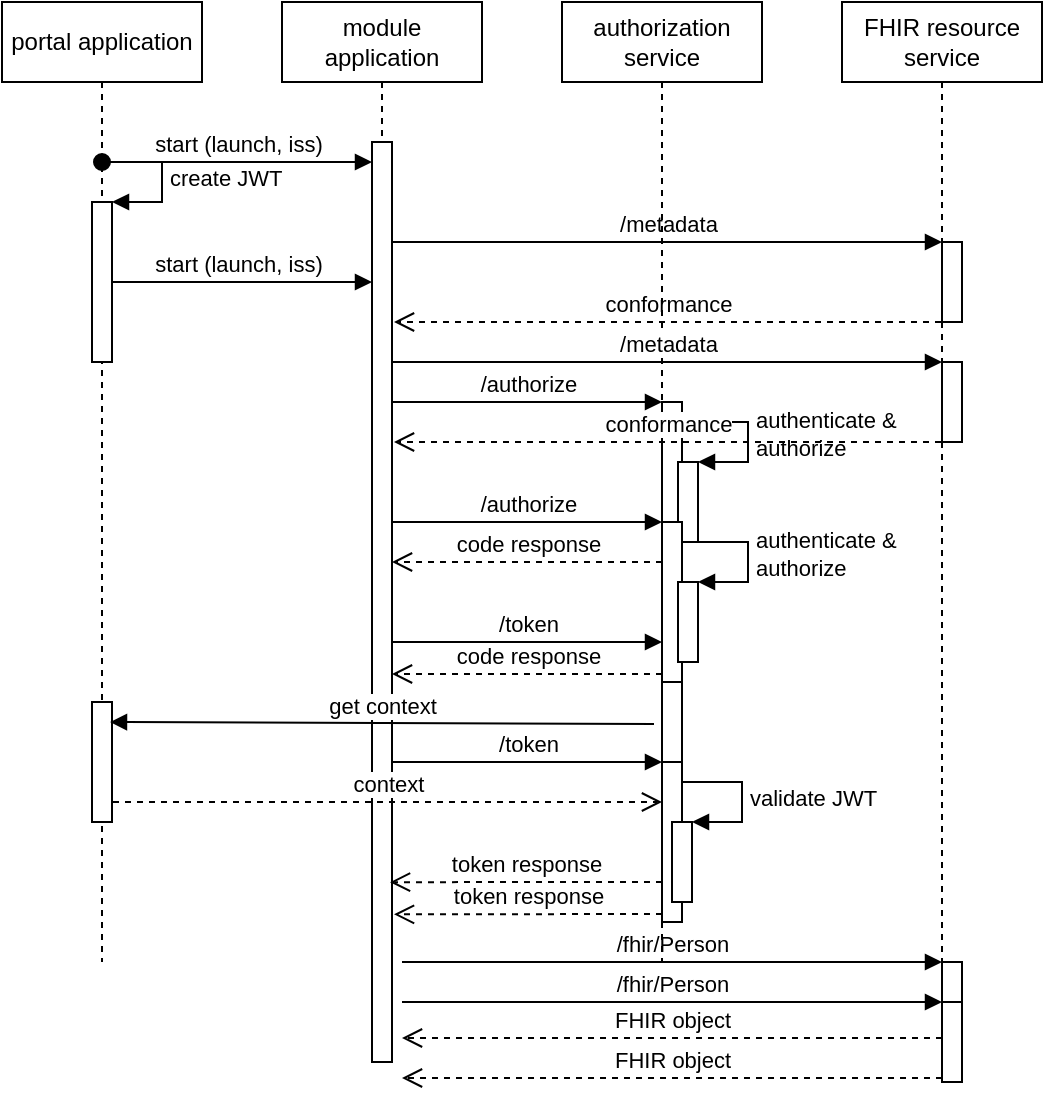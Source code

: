 <mxfile version="14.9.8" type="gitlab">
  <diagram id="VGXvJIXOLv8DUKHeHt5N" name="Page-1">
    <mxGraphModel dx="946" dy="589" grid="1" gridSize="10" guides="1" tooltips="1" connect="1" arrows="1" fold="1" page="1" pageScale="1" pageWidth="827" pageHeight="1169" math="0" shadow="0">
      <root>
        <mxCell id="0" />
        <mxCell id="1" parent="0" />
        <mxCell id="-XDd9_b0Rb5PniTTwB9Y-1" value="module application" style="shape=umlLifeline;perimeter=lifelinePerimeter;whiteSpace=wrap;html=1;container=1;collapsible=0;recursiveResize=0;outlineConnect=0;" vertex="1" parent="1">
          <mxGeometry x="180" y="40" width="100" height="530" as="geometry" />
        </mxCell>
        <mxCell id="-XDd9_b0Rb5PniTTwB9Y-2" value="" style="html=1;points=[];perimeter=orthogonalPerimeter;" vertex="1" parent="-XDd9_b0Rb5PniTTwB9Y-1">
          <mxGeometry x="45" y="70" width="10" height="460" as="geometry" />
        </mxCell>
        <mxCell id="-XDd9_b0Rb5PniTTwB9Y-3" value="portal application" style="shape=umlLifeline;perimeter=lifelinePerimeter;whiteSpace=wrap;html=1;container=1;collapsible=0;recursiveResize=0;outlineConnect=0;" vertex="1" parent="1">
          <mxGeometry x="40" y="40" width="100" height="480" as="geometry" />
        </mxCell>
        <mxCell id="-XDd9_b0Rb5PniTTwB9Y-4" value="authorization service" style="shape=umlLifeline;perimeter=lifelinePerimeter;whiteSpace=wrap;html=1;container=1;collapsible=0;recursiveResize=0;outlineConnect=0;" vertex="1" parent="1">
          <mxGeometry x="320" y="40" width="100" height="480" as="geometry" />
        </mxCell>
        <mxCell id="-XDd9_b0Rb5PniTTwB9Y-5" value="FHIR resource service" style="shape=umlLifeline;perimeter=lifelinePerimeter;whiteSpace=wrap;html=1;container=1;collapsible=0;recursiveResize=0;outlineConnect=0;" vertex="1" parent="1">
          <mxGeometry x="460" y="40" width="100" height="480" as="geometry" />
        </mxCell>
        <mxCell id="-XDd9_b0Rb5PniTTwB9Y-6" value="start (launch, iss)" style="html=1;verticalAlign=bottom;startArrow=oval;endArrow=block;startSize=8;" edge="1" parent="1" source="-XDd9_b0Rb5PniTTwB9Y-3" target="-XDd9_b0Rb5PniTTwB9Y-2">
          <mxGeometry relative="1" as="geometry">
            <mxPoint x="165" y="170" as="sourcePoint" />
            <Array as="points">
              <mxPoint x="180" y="120" />
            </Array>
          </mxGeometry>
        </mxCell>
        <mxCell id="-XDd9_b0Rb5PniTTwB9Y-7" value="" style="html=1;points=[];perimeter=orthogonalPerimeter;" vertex="1" parent="1">
          <mxGeometry x="510" y="160" width="10" height="40" as="geometry" />
        </mxCell>
        <mxCell id="-XDd9_b0Rb5PniTTwB9Y-8" value="/metadata" style="html=1;verticalAlign=bottom;endArrow=block;entryX=0;entryY=0;" edge="1" parent="1" source="-XDd9_b0Rb5PniTTwB9Y-2" target="-XDd9_b0Rb5PniTTwB9Y-7">
          <mxGeometry relative="1" as="geometry">
            <mxPoint x="440" y="160" as="sourcePoint" />
          </mxGeometry>
        </mxCell>
        <mxCell id="-XDd9_b0Rb5PniTTwB9Y-9" value="conformance" style="html=1;verticalAlign=bottom;endArrow=open;dashed=1;endSize=8;" edge="1" parent="1" source="-XDd9_b0Rb5PniTTwB9Y-5">
          <mxGeometry relative="1" as="geometry">
            <mxPoint x="236" y="200" as="targetPoint" />
            <Array as="points">
              <mxPoint x="450" y="200" />
            </Array>
          </mxGeometry>
        </mxCell>
        <mxCell id="-XDd9_b0Rb5PniTTwB9Y-10" value="" style="html=1;points=[];perimeter=orthogonalPerimeter;" vertex="1" parent="1">
          <mxGeometry x="370" y="240" width="10" height="80" as="geometry" />
        </mxCell>
        <mxCell id="-XDd9_b0Rb5PniTTwB9Y-11" value="/authorize" style="html=1;verticalAlign=bottom;endArrow=block;entryX=0;entryY=0;" edge="1" parent="1" source="-XDd9_b0Rb5PniTTwB9Y-2" target="-XDd9_b0Rb5PniTTwB9Y-10">
          <mxGeometry relative="1" as="geometry">
            <mxPoint x="300" y="240" as="sourcePoint" />
          </mxGeometry>
        </mxCell>
        <mxCell id="-XDd9_b0Rb5PniTTwB9Y-12" value="code response" style="html=1;verticalAlign=bottom;endArrow=open;dashed=1;endSize=8;exitX=0;exitY=0.95;" edge="1" parent="1">
          <mxGeometry relative="1" as="geometry">
            <mxPoint x="235" y="320" as="targetPoint" />
            <mxPoint x="370" y="320" as="sourcePoint" />
          </mxGeometry>
        </mxCell>
        <mxCell id="-XDd9_b0Rb5PniTTwB9Y-13" value="" style="html=1;points=[];perimeter=orthogonalPerimeter;" vertex="1" parent="1">
          <mxGeometry x="378" y="270" width="10" height="40" as="geometry" />
        </mxCell>
        <mxCell id="-XDd9_b0Rb5PniTTwB9Y-14" value="authenticate &amp;amp; &lt;br&gt;authorize" style="edgeStyle=orthogonalEdgeStyle;html=1;align=left;spacingLeft=2;endArrow=block;rounded=0;entryX=1;entryY=0;" edge="1" parent="1" target="-XDd9_b0Rb5PniTTwB9Y-13">
          <mxGeometry relative="1" as="geometry">
            <mxPoint x="380" y="250" as="sourcePoint" />
            <Array as="points">
              <mxPoint x="413" y="250" />
            </Array>
          </mxGeometry>
        </mxCell>
        <mxCell id="-XDd9_b0Rb5PniTTwB9Y-15" value="" style="html=1;points=[];perimeter=orthogonalPerimeter;" vertex="1" parent="1">
          <mxGeometry x="370" y="360" width="10" height="120" as="geometry" />
        </mxCell>
        <mxCell id="-XDd9_b0Rb5PniTTwB9Y-16" value="/token" style="html=1;verticalAlign=bottom;endArrow=block;entryX=0;entryY=0;" edge="1" parent="1" target="-XDd9_b0Rb5PniTTwB9Y-15">
          <mxGeometry relative="1" as="geometry">
            <mxPoint x="235" y="360" as="sourcePoint" />
          </mxGeometry>
        </mxCell>
        <mxCell id="-XDd9_b0Rb5PniTTwB9Y-17" value="token response" style="html=1;verticalAlign=bottom;endArrow=open;dashed=1;endSize=8;exitX=0;exitY=0.95;entryX=0.9;entryY=0.888;entryDx=0;entryDy=0;entryPerimeter=0;" edge="1" parent="1">
          <mxGeometry relative="1" as="geometry">
            <mxPoint x="234" y="480.08" as="targetPoint" />
            <mxPoint x="370" y="480" as="sourcePoint" />
          </mxGeometry>
        </mxCell>
        <mxCell id="-XDd9_b0Rb5PniTTwB9Y-18" value="" style="html=1;points=[];perimeter=orthogonalPerimeter;" vertex="1" parent="1">
          <mxGeometry x="510" y="520" width="10" height="40" as="geometry" />
        </mxCell>
        <mxCell id="-XDd9_b0Rb5PniTTwB9Y-19" value="/fhir/Person" style="html=1;verticalAlign=bottom;endArrow=block;entryX=0;entryY=0;exitX=1.5;exitY=0.805;exitDx=0;exitDy=0;exitPerimeter=0;" edge="1" parent="1" target="-XDd9_b0Rb5PniTTwB9Y-18">
          <mxGeometry relative="1" as="geometry">
            <mxPoint x="240" y="520.05" as="sourcePoint" />
          </mxGeometry>
        </mxCell>
        <mxCell id="-XDd9_b0Rb5PniTTwB9Y-20" value="FHIR object" style="html=1;verticalAlign=bottom;endArrow=open;dashed=1;endSize=8;exitX=0;exitY=0.95;" edge="1" parent="1" source="-XDd9_b0Rb5PniTTwB9Y-18">
          <mxGeometry relative="1" as="geometry">
            <mxPoint x="240" y="558" as="targetPoint" />
          </mxGeometry>
        </mxCell>
        <mxCell id="-XDd9_b0Rb5PniTTwB9Y-23" value="" style="html=1;points=[];perimeter=orthogonalPerimeter;" vertex="1" parent="1">
          <mxGeometry x="85" y="390" width="10" height="60" as="geometry" />
        </mxCell>
        <mxCell id="-XDd9_b0Rb5PniTTwB9Y-24" value="get context" style="html=1;verticalAlign=bottom;endArrow=block;exitX=-0.4;exitY=0.342;exitDx=0;exitDy=0;exitPerimeter=0;entryX=0.9;entryY=0.167;entryDx=0;entryDy=0;entryPerimeter=0;" edge="1" target="-XDd9_b0Rb5PniTTwB9Y-23" parent="1" source="-XDd9_b0Rb5PniTTwB9Y-15">
          <mxGeometry relative="1" as="geometry">
            <mxPoint x="20" y="365" as="sourcePoint" />
            <mxPoint x="100" y="400" as="targetPoint" />
          </mxGeometry>
        </mxCell>
        <mxCell id="-XDd9_b0Rb5PniTTwB9Y-25" value="context" style="html=1;verticalAlign=bottom;endArrow=open;dashed=1;endSize=8;" edge="1" parent="1">
          <mxGeometry relative="1" as="geometry">
            <mxPoint x="370" y="440" as="targetPoint" />
            <mxPoint x="95.5" y="440" as="sourcePoint" />
            <Array as="points">
              <mxPoint x="160.5" y="440" />
            </Array>
          </mxGeometry>
        </mxCell>
        <mxCell id="-XDd9_b0Rb5PniTTwB9Y-26" value="portal application" style="shape=umlLifeline;perimeter=lifelinePerimeter;whiteSpace=wrap;html=1;container=1;collapsible=0;recursiveResize=0;outlineConnect=0;" vertex="1" parent="1">
          <mxGeometry x="40" y="40" width="100" height="300" as="geometry" />
        </mxCell>
        <mxCell id="-XDd9_b0Rb5PniTTwB9Y-27" value="authorization service" style="shape=umlLifeline;perimeter=lifelinePerimeter;whiteSpace=wrap;html=1;container=1;collapsible=0;recursiveResize=0;outlineConnect=0;" vertex="1" parent="1">
          <mxGeometry x="320" y="40" width="100" height="480" as="geometry" />
        </mxCell>
        <mxCell id="-XDd9_b0Rb5PniTTwB9Y-28" value="FHIR resource service" style="shape=umlLifeline;perimeter=lifelinePerimeter;whiteSpace=wrap;html=1;container=1;collapsible=0;recursiveResize=0;outlineConnect=0;" vertex="1" parent="1">
          <mxGeometry x="460" y="40" width="100" height="480" as="geometry" />
        </mxCell>
        <mxCell id="-XDd9_b0Rb5PniTTwB9Y-29" value="start (launch, iss)" style="html=1;verticalAlign=bottom;startArrow=oval;endArrow=block;startSize=8;" edge="1" parent="1">
          <mxGeometry relative="1" as="geometry">
            <mxPoint x="89.5" y="180" as="sourcePoint" />
            <Array as="points">
              <mxPoint x="180" y="180" />
            </Array>
            <mxPoint x="225" y="180" as="targetPoint" />
          </mxGeometry>
        </mxCell>
        <mxCell id="-XDd9_b0Rb5PniTTwB9Y-30" value="" style="html=1;points=[];perimeter=orthogonalPerimeter;" vertex="1" parent="1">
          <mxGeometry x="510" y="220" width="10" height="40" as="geometry" />
        </mxCell>
        <mxCell id="-XDd9_b0Rb5PniTTwB9Y-31" value="/metadata" style="html=1;verticalAlign=bottom;endArrow=block;entryX=0;entryY=0;" edge="1" parent="1" target="-XDd9_b0Rb5PniTTwB9Y-30">
          <mxGeometry relative="1" as="geometry">
            <mxPoint x="235" y="220" as="sourcePoint" />
          </mxGeometry>
        </mxCell>
        <mxCell id="-XDd9_b0Rb5PniTTwB9Y-32" value="conformance" style="html=1;verticalAlign=bottom;endArrow=open;dashed=1;endSize=8;" edge="1" parent="1">
          <mxGeometry relative="1" as="geometry">
            <mxPoint x="236" y="260" as="targetPoint" />
            <Array as="points">
              <mxPoint x="450" y="260" />
            </Array>
            <mxPoint x="509.5" y="260" as="sourcePoint" />
          </mxGeometry>
        </mxCell>
        <mxCell id="-XDd9_b0Rb5PniTTwB9Y-33" value="" style="html=1;points=[];perimeter=orthogonalPerimeter;" vertex="1" parent="1">
          <mxGeometry x="370" y="300" width="10" height="80" as="geometry" />
        </mxCell>
        <mxCell id="-XDd9_b0Rb5PniTTwB9Y-34" value="/authorize" style="html=1;verticalAlign=bottom;endArrow=block;entryX=0;entryY=0;" edge="1" parent="1" target="-XDd9_b0Rb5PniTTwB9Y-33">
          <mxGeometry relative="1" as="geometry">
            <mxPoint x="235" y="300" as="sourcePoint" />
          </mxGeometry>
        </mxCell>
        <mxCell id="-XDd9_b0Rb5PniTTwB9Y-35" value="code response" style="html=1;verticalAlign=bottom;endArrow=open;dashed=1;endSize=8;exitX=0;exitY=0.95;" edge="1" parent="1" source="-XDd9_b0Rb5PniTTwB9Y-33">
          <mxGeometry relative="1" as="geometry">
            <mxPoint x="235" y="376" as="targetPoint" />
          </mxGeometry>
        </mxCell>
        <mxCell id="-XDd9_b0Rb5PniTTwB9Y-36" value="" style="html=1;points=[];perimeter=orthogonalPerimeter;" vertex="1" parent="1">
          <mxGeometry x="378" y="330" width="10" height="40" as="geometry" />
        </mxCell>
        <mxCell id="-XDd9_b0Rb5PniTTwB9Y-37" value="authenticate &amp;amp; &lt;br&gt;authorize" style="edgeStyle=orthogonalEdgeStyle;html=1;align=left;spacingLeft=2;endArrow=block;rounded=0;entryX=1;entryY=0;" edge="1" parent="1" target="-XDd9_b0Rb5PniTTwB9Y-36">
          <mxGeometry relative="1" as="geometry">
            <mxPoint x="380" y="310" as="sourcePoint" />
            <Array as="points">
              <mxPoint x="413" y="310" />
            </Array>
          </mxGeometry>
        </mxCell>
        <mxCell id="-XDd9_b0Rb5PniTTwB9Y-38" value="" style="html=1;points=[];perimeter=orthogonalPerimeter;" vertex="1" parent="1">
          <mxGeometry x="370" y="420" width="10" height="80" as="geometry" />
        </mxCell>
        <mxCell id="-XDd9_b0Rb5PniTTwB9Y-39" value="/token" style="html=1;verticalAlign=bottom;endArrow=block;entryX=0;entryY=0;" edge="1" parent="1" target="-XDd9_b0Rb5PniTTwB9Y-38">
          <mxGeometry relative="1" as="geometry">
            <mxPoint x="235" y="420" as="sourcePoint" />
          </mxGeometry>
        </mxCell>
        <mxCell id="-XDd9_b0Rb5PniTTwB9Y-40" value="token response" style="html=1;verticalAlign=bottom;endArrow=open;dashed=1;endSize=8;exitX=0;exitY=0.95;entryX=1.1;entryY=0.764;entryDx=0;entryDy=0;entryPerimeter=0;" edge="1" parent="1" source="-XDd9_b0Rb5PniTTwB9Y-38">
          <mxGeometry relative="1" as="geometry">
            <mxPoint x="236" y="496.16" as="targetPoint" />
          </mxGeometry>
        </mxCell>
        <mxCell id="-XDd9_b0Rb5PniTTwB9Y-41" value="" style="html=1;points=[];perimeter=orthogonalPerimeter;" vertex="1" parent="1">
          <mxGeometry x="510" y="540" width="10" height="40" as="geometry" />
        </mxCell>
        <mxCell id="-XDd9_b0Rb5PniTTwB9Y-42" value="/fhir/Person" style="html=1;verticalAlign=bottom;endArrow=block;entryX=0;entryY=0;exitX=1.5;exitY=0.805;exitDx=0;exitDy=0;exitPerimeter=0;" edge="1" parent="1" target="-XDd9_b0Rb5PniTTwB9Y-41">
          <mxGeometry relative="1" as="geometry">
            <mxPoint x="240" y="540.05" as="sourcePoint" />
          </mxGeometry>
        </mxCell>
        <mxCell id="-XDd9_b0Rb5PniTTwB9Y-43" value="FHIR object" style="html=1;verticalAlign=bottom;endArrow=open;dashed=1;endSize=8;exitX=0;exitY=0.95;" edge="1" parent="1" source="-XDd9_b0Rb5PniTTwB9Y-41">
          <mxGeometry relative="1" as="geometry">
            <mxPoint x="240" y="578" as="targetPoint" />
          </mxGeometry>
        </mxCell>
        <mxCell id="-XDd9_b0Rb5PniTTwB9Y-44" value="" style="html=1;points=[];perimeter=orthogonalPerimeter;" vertex="1" parent="1">
          <mxGeometry x="85" y="140" width="10" height="80" as="geometry" />
        </mxCell>
        <mxCell id="-XDd9_b0Rb5PniTTwB9Y-45" value="create JWT" style="edgeStyle=orthogonalEdgeStyle;html=1;align=left;spacingLeft=2;endArrow=block;rounded=0;entryX=1;entryY=0;" edge="1" parent="1" target="-XDd9_b0Rb5PniTTwB9Y-44">
          <mxGeometry relative="1" as="geometry">
            <mxPoint x="90" y="120" as="sourcePoint" />
            <Array as="points">
              <mxPoint x="120" y="120" />
            </Array>
          </mxGeometry>
        </mxCell>
        <mxCell id="-XDd9_b0Rb5PniTTwB9Y-46" value="" style="html=1;points=[];perimeter=orthogonalPerimeter;" vertex="1" parent="1">
          <mxGeometry x="375" y="450" width="10" height="40" as="geometry" />
        </mxCell>
        <mxCell id="-XDd9_b0Rb5PniTTwB9Y-47" value="validate JWT" style="edgeStyle=orthogonalEdgeStyle;html=1;align=left;spacingLeft=2;endArrow=block;rounded=0;entryX=1;entryY=0;" edge="1" parent="1" target="-XDd9_b0Rb5PniTTwB9Y-46">
          <mxGeometry relative="1" as="geometry">
            <mxPoint x="380" y="430" as="sourcePoint" />
            <Array as="points">
              <mxPoint x="410" y="430" />
            </Array>
          </mxGeometry>
        </mxCell>
      </root>
    </mxGraphModel>
  </diagram>
</mxfile>
